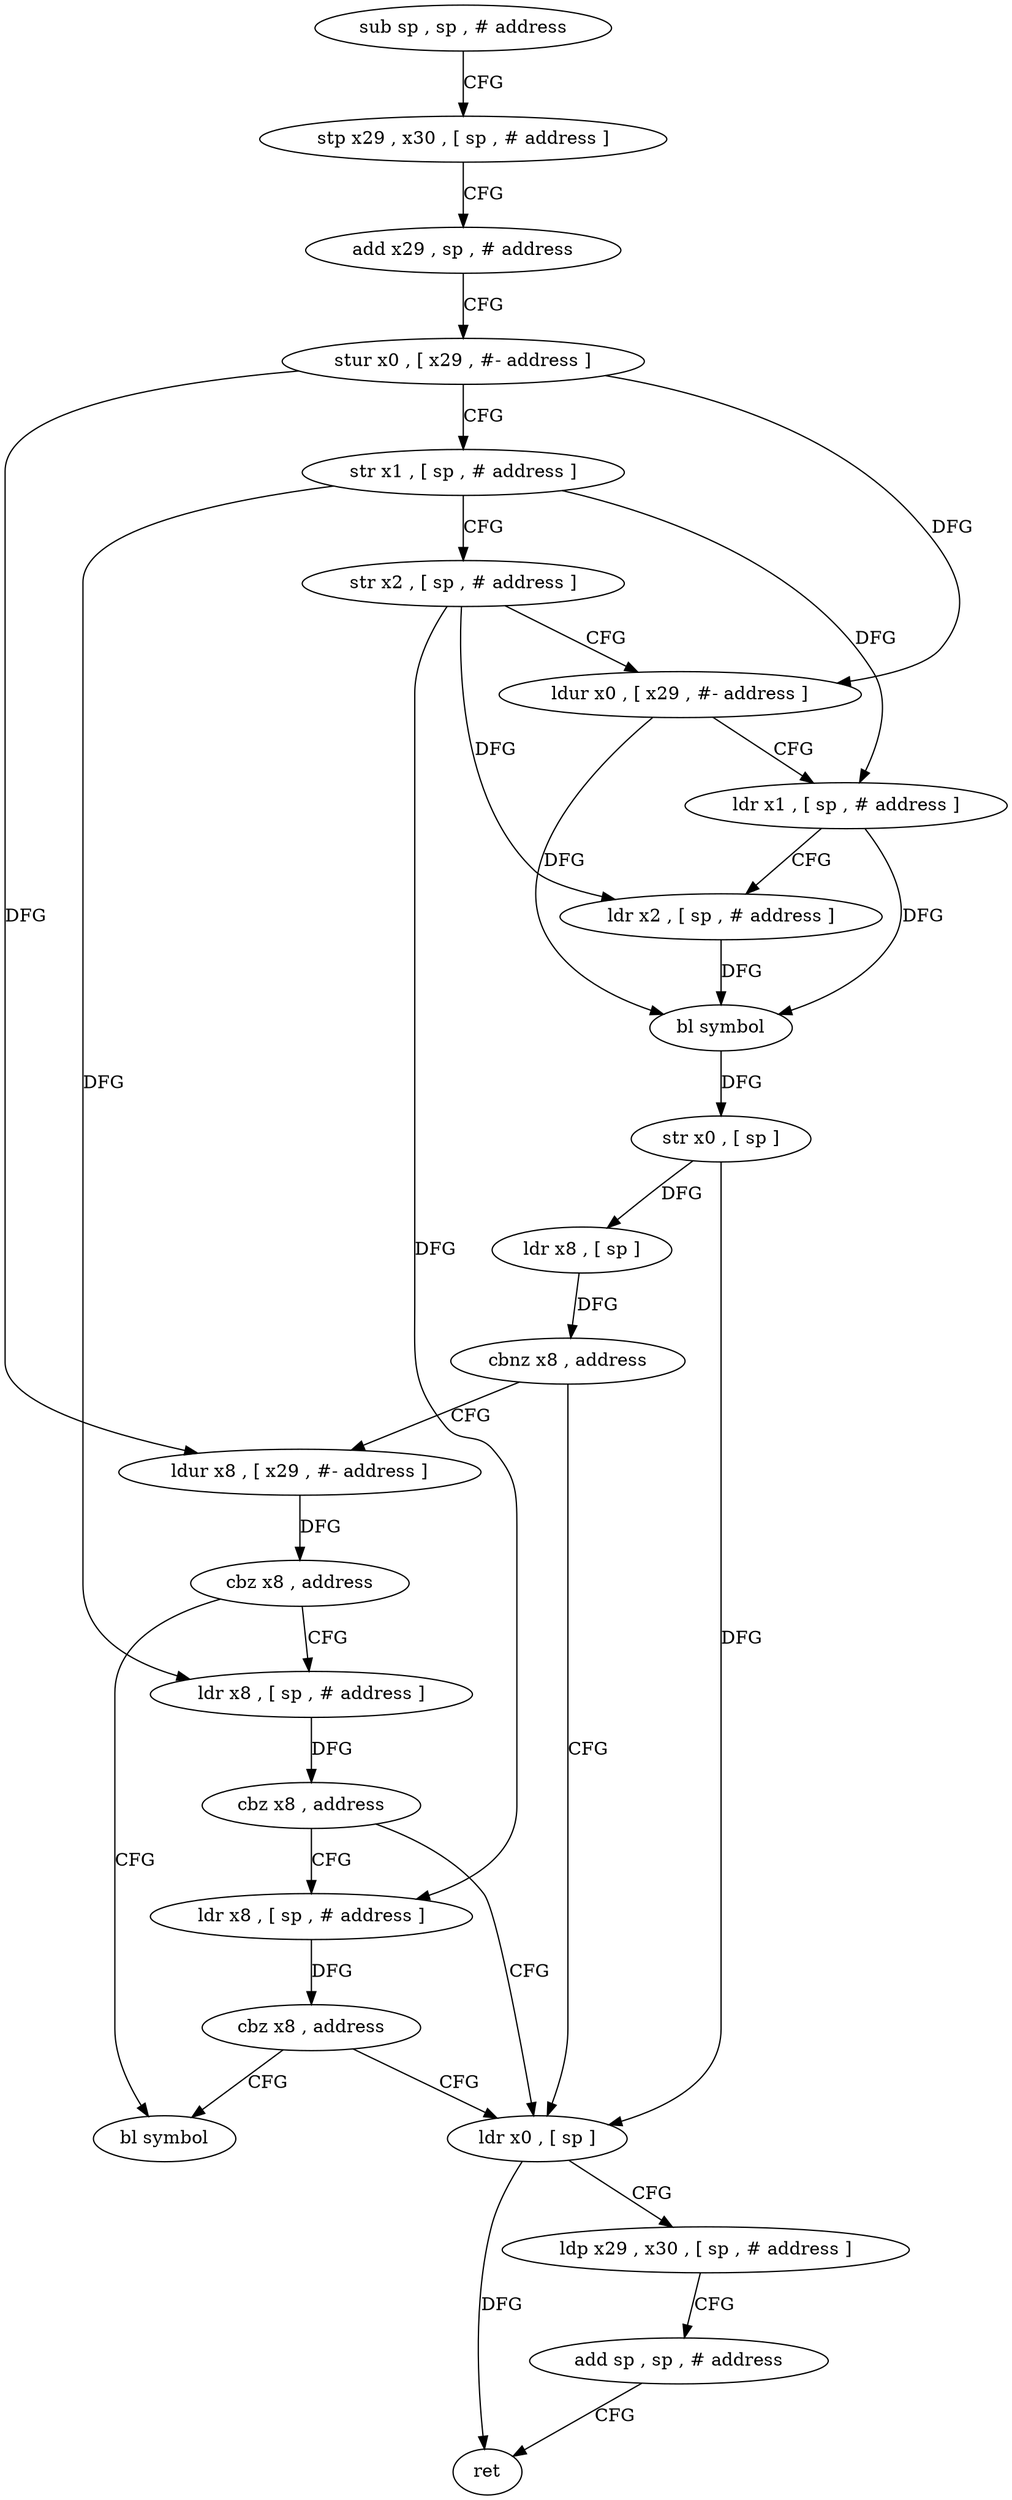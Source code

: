 digraph "func" {
"4227216" [label = "sub sp , sp , # address" ]
"4227220" [label = "stp x29 , x30 , [ sp , # address ]" ]
"4227224" [label = "add x29 , sp , # address" ]
"4227228" [label = "stur x0 , [ x29 , #- address ]" ]
"4227232" [label = "str x1 , [ sp , # address ]" ]
"4227236" [label = "str x2 , [ sp , # address ]" ]
"4227240" [label = "ldur x0 , [ x29 , #- address ]" ]
"4227244" [label = "ldr x1 , [ sp , # address ]" ]
"4227248" [label = "ldr x2 , [ sp , # address ]" ]
"4227252" [label = "bl symbol" ]
"4227256" [label = "str x0 , [ sp ]" ]
"4227260" [label = "ldr x8 , [ sp ]" ]
"4227264" [label = "cbnz x8 , address" ]
"4227296" [label = "ldr x0 , [ sp ]" ]
"4227268" [label = "ldur x8 , [ x29 , #- address ]" ]
"4227300" [label = "ldp x29 , x30 , [ sp , # address ]" ]
"4227304" [label = "add sp , sp , # address" ]
"4227308" [label = "ret" ]
"4227272" [label = "cbz x8 , address" ]
"4227292" [label = "bl symbol" ]
"4227276" [label = "ldr x8 , [ sp , # address ]" ]
"4227280" [label = "cbz x8 , address" ]
"4227284" [label = "ldr x8 , [ sp , # address ]" ]
"4227288" [label = "cbz x8 , address" ]
"4227216" -> "4227220" [ label = "CFG" ]
"4227220" -> "4227224" [ label = "CFG" ]
"4227224" -> "4227228" [ label = "CFG" ]
"4227228" -> "4227232" [ label = "CFG" ]
"4227228" -> "4227240" [ label = "DFG" ]
"4227228" -> "4227268" [ label = "DFG" ]
"4227232" -> "4227236" [ label = "CFG" ]
"4227232" -> "4227244" [ label = "DFG" ]
"4227232" -> "4227276" [ label = "DFG" ]
"4227236" -> "4227240" [ label = "CFG" ]
"4227236" -> "4227248" [ label = "DFG" ]
"4227236" -> "4227284" [ label = "DFG" ]
"4227240" -> "4227244" [ label = "CFG" ]
"4227240" -> "4227252" [ label = "DFG" ]
"4227244" -> "4227248" [ label = "CFG" ]
"4227244" -> "4227252" [ label = "DFG" ]
"4227248" -> "4227252" [ label = "DFG" ]
"4227252" -> "4227256" [ label = "DFG" ]
"4227256" -> "4227260" [ label = "DFG" ]
"4227256" -> "4227296" [ label = "DFG" ]
"4227260" -> "4227264" [ label = "DFG" ]
"4227264" -> "4227296" [ label = "CFG" ]
"4227264" -> "4227268" [ label = "CFG" ]
"4227296" -> "4227300" [ label = "CFG" ]
"4227296" -> "4227308" [ label = "DFG" ]
"4227268" -> "4227272" [ label = "DFG" ]
"4227300" -> "4227304" [ label = "CFG" ]
"4227304" -> "4227308" [ label = "CFG" ]
"4227272" -> "4227292" [ label = "CFG" ]
"4227272" -> "4227276" [ label = "CFG" ]
"4227276" -> "4227280" [ label = "DFG" ]
"4227280" -> "4227296" [ label = "CFG" ]
"4227280" -> "4227284" [ label = "CFG" ]
"4227284" -> "4227288" [ label = "DFG" ]
"4227288" -> "4227296" [ label = "CFG" ]
"4227288" -> "4227292" [ label = "CFG" ]
}
